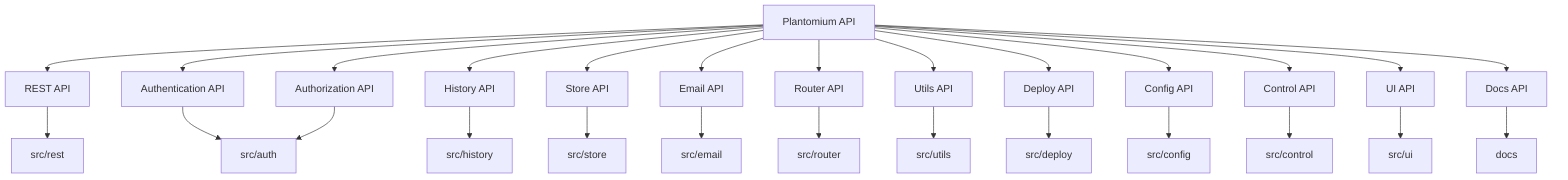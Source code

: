graph TD;

Plantomium_API["Plantomium API"];
REST_API["REST API"];
Plantomium_API --> REST_API;
srcrest["src/rest"];
REST_API --> srcrest;
Authentication_API["Authentication API"];
Plantomium_API --> Authentication_API;
srcauth["src/auth"];
Authentication_API --> srcauth;
Authorization_API["Authorization API"];
Plantomium_API --> Authorization_API;
srcauth["src/auth"];
Authorization_API --> srcauth;
History_API["History API"];
Plantomium_API --> History_API;
srchistory["src/history"];
History_API --> srchistory;
Store_API["Store API"];
Plantomium_API --> Store_API;
srcstore["src/store"];
Store_API --> srcstore;
Email_API["Email API"];
Plantomium_API --> Email_API;
srcemail["src/email"];
Email_API --> srcemail;
Router_API["Router API"];
Plantomium_API --> Router_API;
srcrouter["src/router"];
Router_API --> srcrouter;
Utils_API["Utils API"];
Plantomium_API --> Utils_API;
srcutils["src/utils"];
Utils_API --> srcutils;
Deploy_API["Deploy API"];
Plantomium_API --> Deploy_API;
srcdeploy["src/deploy"];
Deploy_API --> srcdeploy;
Config_API["Config API"];
Plantomium_API --> Config_API;
srcconfig["src/config"];
Config_API --> srcconfig;
Control_API["Control API"];
Plantomium_API --> Control_API;
srccontrol["src/control"];
Control_API --> srccontrol;
UI_API["UI API"];
Plantomium_API --> UI_API;
srcui["src/ui"];
UI_API --> srcui;
Docs_API["Docs API"];
Plantomium_API --> Docs_API;
docs["docs"];
Docs_API --> docs;